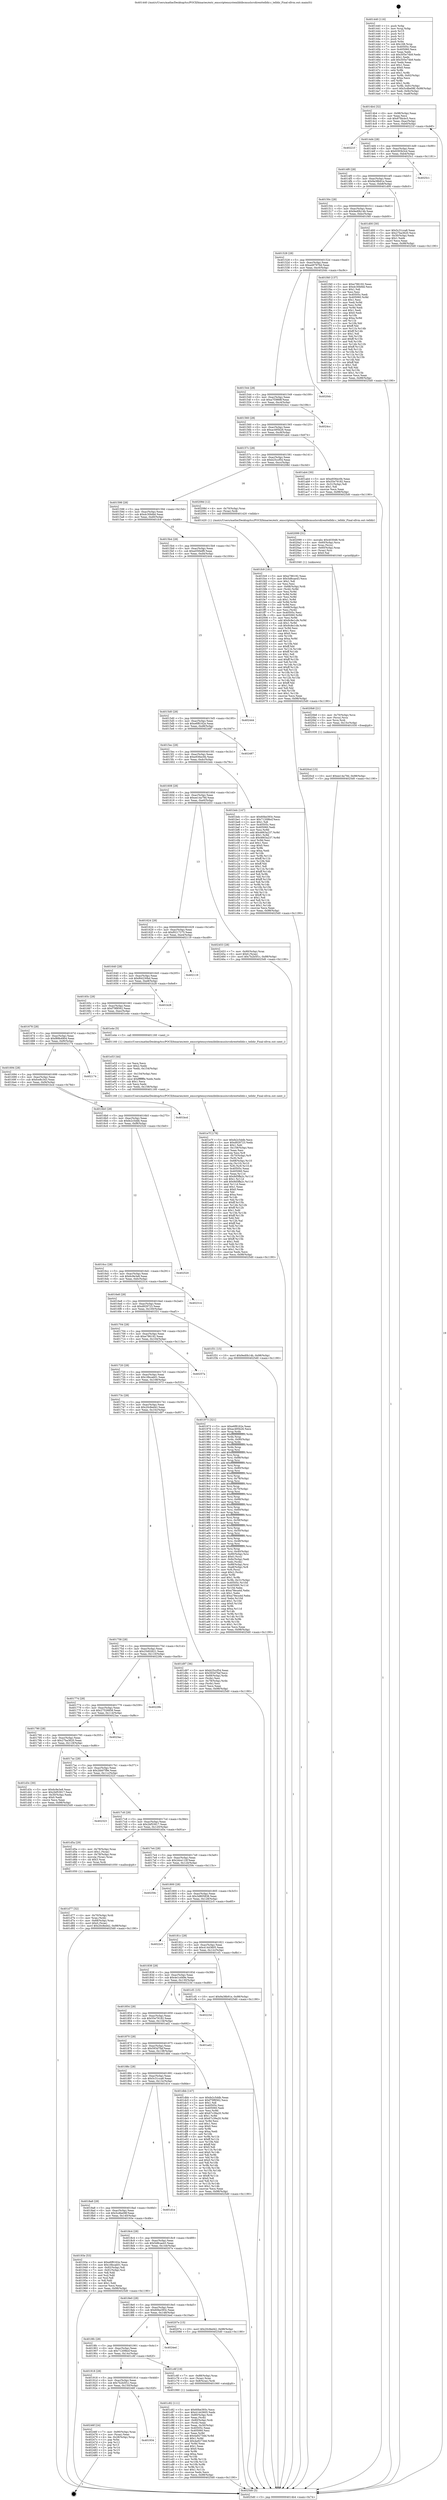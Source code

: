 digraph "0x401440" {
  label = "0x401440 (/mnt/c/Users/mathe/Desktop/tcc/POCII/binaries/extr_emscriptensystemliblibcmuslsrcdirenttelldir.c_telldir_Final-ollvm.out::main(0))"
  labelloc = "t"
  node[shape=record]

  Entry [label="",width=0.3,height=0.3,shape=circle,fillcolor=black,style=filled]
  "0x4014b4" [label="{
     0x4014b4 [32]\l
     | [instrs]\l
     &nbsp;&nbsp;0x4014b4 \<+6\>: mov -0x98(%rbp),%eax\l
     &nbsp;&nbsp;0x4014ba \<+2\>: mov %eax,%ecx\l
     &nbsp;&nbsp;0x4014bc \<+6\>: sub $0x87fdcbc5,%ecx\l
     &nbsp;&nbsp;0x4014c2 \<+6\>: mov %eax,-0xac(%rbp)\l
     &nbsp;&nbsp;0x4014c8 \<+6\>: mov %ecx,-0xb0(%rbp)\l
     &nbsp;&nbsp;0x4014ce \<+6\>: je 000000000040221f \<main+0xddf\>\l
  }"]
  "0x40221f" [label="{
     0x40221f\l
  }", style=dashed]
  "0x4014d4" [label="{
     0x4014d4 [28]\l
     | [instrs]\l
     &nbsp;&nbsp;0x4014d4 \<+5\>: jmp 00000000004014d9 \<main+0x99\>\l
     &nbsp;&nbsp;0x4014d9 \<+6\>: mov -0xac(%rbp),%eax\l
     &nbsp;&nbsp;0x4014df \<+5\>: sub $0x9393b3cd,%eax\l
     &nbsp;&nbsp;0x4014e4 \<+6\>: mov %eax,-0xb4(%rbp)\l
     &nbsp;&nbsp;0x4014ea \<+6\>: je 00000000004025c1 \<main+0x1181\>\l
  }"]
  Exit [label="",width=0.3,height=0.3,shape=circle,fillcolor=black,style=filled,peripheries=2]
  "0x4025c1" [label="{
     0x4025c1\l
  }", style=dashed]
  "0x4014f0" [label="{
     0x4014f0 [28]\l
     | [instrs]\l
     &nbsp;&nbsp;0x4014f0 \<+5\>: jmp 00000000004014f5 \<main+0xb5\>\l
     &nbsp;&nbsp;0x4014f5 \<+6\>: mov -0xac(%rbp),%eax\l
     &nbsp;&nbsp;0x4014fb \<+5\>: sub $0x9a38b91e,%eax\l
     &nbsp;&nbsp;0x401500 \<+6\>: mov %eax,-0xb8(%rbp)\l
     &nbsp;&nbsp;0x401506 \<+6\>: je 0000000000401d00 \<main+0x8c0\>\l
  }"]
  "0x401934" [label="{
     0x401934\l
  }", style=dashed]
  "0x401d00" [label="{
     0x401d00 [30]\l
     | [instrs]\l
     &nbsp;&nbsp;0x401d00 \<+5\>: mov $0x5c31cca8,%eax\l
     &nbsp;&nbsp;0x401d05 \<+5\>: mov $0x27ba3620,%ecx\l
     &nbsp;&nbsp;0x401d0a \<+3\>: mov -0x30(%rbp),%edx\l
     &nbsp;&nbsp;0x401d0d \<+3\>: cmp $0x1,%edx\l
     &nbsp;&nbsp;0x401d10 \<+3\>: cmovl %ecx,%eax\l
     &nbsp;&nbsp;0x401d13 \<+6\>: mov %eax,-0x98(%rbp)\l
     &nbsp;&nbsp;0x401d19 \<+5\>: jmp 00000000004025d0 \<main+0x1190\>\l
  }"]
  "0x40150c" [label="{
     0x40150c [28]\l
     | [instrs]\l
     &nbsp;&nbsp;0x40150c \<+5\>: jmp 0000000000401511 \<main+0xd1\>\l
     &nbsp;&nbsp;0x401511 \<+6\>: mov -0xac(%rbp),%eax\l
     &nbsp;&nbsp;0x401517 \<+5\>: sub $0x9ed0b14b,%eax\l
     &nbsp;&nbsp;0x40151c \<+6\>: mov %eax,-0xbc(%rbp)\l
     &nbsp;&nbsp;0x401522 \<+6\>: je 0000000000401f40 \<main+0xb00\>\l
  }"]
  "0x40246f" [label="{
     0x40246f [24]\l
     | [instrs]\l
     &nbsp;&nbsp;0x40246f \<+7\>: mov -0x90(%rbp),%rax\l
     &nbsp;&nbsp;0x402476 \<+2\>: mov (%rax),%eax\l
     &nbsp;&nbsp;0x402478 \<+4\>: lea -0x28(%rbp),%rsp\l
     &nbsp;&nbsp;0x40247c \<+1\>: pop %rbx\l
     &nbsp;&nbsp;0x40247d \<+2\>: pop %r12\l
     &nbsp;&nbsp;0x40247f \<+2\>: pop %r13\l
     &nbsp;&nbsp;0x402481 \<+2\>: pop %r14\l
     &nbsp;&nbsp;0x402483 \<+2\>: pop %r15\l
     &nbsp;&nbsp;0x402485 \<+1\>: pop %rbp\l
     &nbsp;&nbsp;0x402486 \<+1\>: ret\l
  }"]
  "0x401f40" [label="{
     0x401f40 [137]\l
     | [instrs]\l
     &nbsp;&nbsp;0x401f40 \<+5\>: mov $0xe786192,%eax\l
     &nbsp;&nbsp;0x401f45 \<+5\>: mov $0xdc30bfdd,%ecx\l
     &nbsp;&nbsp;0x401f4a \<+2\>: mov $0x1,%dl\l
     &nbsp;&nbsp;0x401f4c \<+2\>: xor %esi,%esi\l
     &nbsp;&nbsp;0x401f4e \<+7\>: mov 0x40505c,%edi\l
     &nbsp;&nbsp;0x401f55 \<+8\>: mov 0x405060,%r8d\l
     &nbsp;&nbsp;0x401f5d \<+3\>: sub $0x1,%esi\l
     &nbsp;&nbsp;0x401f60 \<+3\>: mov %edi,%r9d\l
     &nbsp;&nbsp;0x401f63 \<+3\>: add %esi,%r9d\l
     &nbsp;&nbsp;0x401f66 \<+4\>: imul %r9d,%edi\l
     &nbsp;&nbsp;0x401f6a \<+3\>: and $0x1,%edi\l
     &nbsp;&nbsp;0x401f6d \<+3\>: cmp $0x0,%edi\l
     &nbsp;&nbsp;0x401f70 \<+4\>: sete %r10b\l
     &nbsp;&nbsp;0x401f74 \<+4\>: cmp $0xa,%r8d\l
     &nbsp;&nbsp;0x401f78 \<+4\>: setl %r11b\l
     &nbsp;&nbsp;0x401f7c \<+3\>: mov %r10b,%bl\l
     &nbsp;&nbsp;0x401f7f \<+3\>: xor $0xff,%bl\l
     &nbsp;&nbsp;0x401f82 \<+3\>: mov %r11b,%r14b\l
     &nbsp;&nbsp;0x401f85 \<+4\>: xor $0xff,%r14b\l
     &nbsp;&nbsp;0x401f89 \<+3\>: xor $0x1,%dl\l
     &nbsp;&nbsp;0x401f8c \<+3\>: mov %bl,%r15b\l
     &nbsp;&nbsp;0x401f8f \<+4\>: and $0xff,%r15b\l
     &nbsp;&nbsp;0x401f93 \<+3\>: and %dl,%r10b\l
     &nbsp;&nbsp;0x401f96 \<+3\>: mov %r14b,%r12b\l
     &nbsp;&nbsp;0x401f99 \<+4\>: and $0xff,%r12b\l
     &nbsp;&nbsp;0x401f9d \<+3\>: and %dl,%r11b\l
     &nbsp;&nbsp;0x401fa0 \<+3\>: or %r10b,%r15b\l
     &nbsp;&nbsp;0x401fa3 \<+3\>: or %r11b,%r12b\l
     &nbsp;&nbsp;0x401fa6 \<+3\>: xor %r12b,%r15b\l
     &nbsp;&nbsp;0x401fa9 \<+3\>: or %r14b,%bl\l
     &nbsp;&nbsp;0x401fac \<+3\>: xor $0xff,%bl\l
     &nbsp;&nbsp;0x401faf \<+3\>: or $0x1,%dl\l
     &nbsp;&nbsp;0x401fb2 \<+2\>: and %dl,%bl\l
     &nbsp;&nbsp;0x401fb4 \<+3\>: or %bl,%r15b\l
     &nbsp;&nbsp;0x401fb7 \<+4\>: test $0x1,%r15b\l
     &nbsp;&nbsp;0x401fbb \<+3\>: cmovne %ecx,%eax\l
     &nbsp;&nbsp;0x401fbe \<+6\>: mov %eax,-0x98(%rbp)\l
     &nbsp;&nbsp;0x401fc4 \<+5\>: jmp 00000000004025d0 \<main+0x1190\>\l
  }"]
  "0x401528" [label="{
     0x401528 [28]\l
     | [instrs]\l
     &nbsp;&nbsp;0x401528 \<+5\>: jmp 000000000040152d \<main+0xed\>\l
     &nbsp;&nbsp;0x40152d \<+6\>: mov -0xac(%rbp),%eax\l
     &nbsp;&nbsp;0x401533 \<+5\>: sub $0xa497976d,%eax\l
     &nbsp;&nbsp;0x401538 \<+6\>: mov %eax,-0xc0(%rbp)\l
     &nbsp;&nbsp;0x40153e \<+6\>: je 00000000004020dc \<main+0xc9c\>\l
  }"]
  "0x4020cd" [label="{
     0x4020cd [15]\l
     | [instrs]\l
     &nbsp;&nbsp;0x4020cd \<+10\>: movl $0xee14a79d,-0x98(%rbp)\l
     &nbsp;&nbsp;0x4020d7 \<+5\>: jmp 00000000004025d0 \<main+0x1190\>\l
  }"]
  "0x4020dc" [label="{
     0x4020dc\l
  }", style=dashed]
  "0x401544" [label="{
     0x401544 [28]\l
     | [instrs]\l
     &nbsp;&nbsp;0x401544 \<+5\>: jmp 0000000000401549 \<main+0x109\>\l
     &nbsp;&nbsp;0x401549 \<+6\>: mov -0xac(%rbp),%eax\l
     &nbsp;&nbsp;0x40154f \<+5\>: sub $0xa7f3868f,%eax\l
     &nbsp;&nbsp;0x401554 \<+6\>: mov %eax,-0xc4(%rbp)\l
     &nbsp;&nbsp;0x40155a \<+6\>: je 00000000004024cc \<main+0x108c\>\l
  }"]
  "0x4020b8" [label="{
     0x4020b8 [21]\l
     | [instrs]\l
     &nbsp;&nbsp;0x4020b8 \<+4\>: mov -0x70(%rbp),%rcx\l
     &nbsp;&nbsp;0x4020bc \<+3\>: mov (%rcx),%rcx\l
     &nbsp;&nbsp;0x4020bf \<+3\>: mov %rcx,%rdi\l
     &nbsp;&nbsp;0x4020c2 \<+6\>: mov %eax,-0x15c(%rbp)\l
     &nbsp;&nbsp;0x4020c8 \<+5\>: call 0000000000401030 \<free@plt\>\l
     | [calls]\l
     &nbsp;&nbsp;0x401030 \{1\} (unknown)\l
  }"]
  "0x4024cc" [label="{
     0x4024cc\l
  }", style=dashed]
  "0x401560" [label="{
     0x401560 [28]\l
     | [instrs]\l
     &nbsp;&nbsp;0x401560 \<+5\>: jmp 0000000000401565 \<main+0x125\>\l
     &nbsp;&nbsp;0x401565 \<+6\>: mov -0xac(%rbp),%eax\l
     &nbsp;&nbsp;0x40156b \<+5\>: sub $0xac495b26,%eax\l
     &nbsp;&nbsp;0x401570 \<+6\>: mov %eax,-0xc8(%rbp)\l
     &nbsp;&nbsp;0x401576 \<+6\>: je 0000000000401ab4 \<main+0x674\>\l
  }"]
  "0x402099" [label="{
     0x402099 [31]\l
     | [instrs]\l
     &nbsp;&nbsp;0x402099 \<+10\>: movabs $0x4030d6,%rdi\l
     &nbsp;&nbsp;0x4020a3 \<+4\>: mov -0x60(%rbp),%rcx\l
     &nbsp;&nbsp;0x4020a7 \<+3\>: mov %rax,(%rcx)\l
     &nbsp;&nbsp;0x4020aa \<+4\>: mov -0x60(%rbp),%rax\l
     &nbsp;&nbsp;0x4020ae \<+3\>: mov (%rax),%rsi\l
     &nbsp;&nbsp;0x4020b1 \<+2\>: mov $0x0,%al\l
     &nbsp;&nbsp;0x4020b3 \<+5\>: call 0000000000401040 \<printf@plt\>\l
     | [calls]\l
     &nbsp;&nbsp;0x401040 \{1\} (unknown)\l
  }"]
  "0x401ab4" [label="{
     0x401ab4 [30]\l
     | [instrs]\l
     &nbsp;&nbsp;0x401ab4 \<+5\>: mov $0xe936ec0b,%eax\l
     &nbsp;&nbsp;0x401ab9 \<+5\>: mov $0x55e79182,%ecx\l
     &nbsp;&nbsp;0x401abe \<+3\>: mov -0x31(%rbp),%dl\l
     &nbsp;&nbsp;0x401ac1 \<+3\>: test $0x1,%dl\l
     &nbsp;&nbsp;0x401ac4 \<+3\>: cmovne %ecx,%eax\l
     &nbsp;&nbsp;0x401ac7 \<+6\>: mov %eax,-0x98(%rbp)\l
     &nbsp;&nbsp;0x401acd \<+5\>: jmp 00000000004025d0 \<main+0x1190\>\l
  }"]
  "0x40157c" [label="{
     0x40157c [28]\l
     | [instrs]\l
     &nbsp;&nbsp;0x40157c \<+5\>: jmp 0000000000401581 \<main+0x141\>\l
     &nbsp;&nbsp;0x401581 \<+6\>: mov -0xac(%rbp),%eax\l
     &nbsp;&nbsp;0x401587 \<+5\>: sub $0xb25ccf54,%eax\l
     &nbsp;&nbsp;0x40158c \<+6\>: mov %eax,-0xcc(%rbp)\l
     &nbsp;&nbsp;0x401592 \<+6\>: je 000000000040208d \<main+0xc4d\>\l
  }"]
  "0x401e7f" [label="{
     0x401e7f [178]\l
     | [instrs]\l
     &nbsp;&nbsp;0x401e7f \<+5\>: mov $0xfe2c5ddb,%ecx\l
     &nbsp;&nbsp;0x401e84 \<+5\>: mov $0xd929723,%edx\l
     &nbsp;&nbsp;0x401e89 \<+3\>: mov $0x1,%dil\l
     &nbsp;&nbsp;0x401e8c \<+6\>: mov -0x158(%rbp),%esi\l
     &nbsp;&nbsp;0x401e92 \<+3\>: imul %eax,%esi\l
     &nbsp;&nbsp;0x401e95 \<+3\>: movslq %esi,%r8\l
     &nbsp;&nbsp;0x401e98 \<+4\>: mov -0x70(%rbp),%r9\l
     &nbsp;&nbsp;0x401e9c \<+3\>: mov (%r9),%r9\l
     &nbsp;&nbsp;0x401e9f \<+4\>: mov -0x68(%rbp),%r10\l
     &nbsp;&nbsp;0x401ea3 \<+3\>: movslq (%r10),%r10\l
     &nbsp;&nbsp;0x401ea6 \<+4\>: mov %r8,(%r9,%r10,8)\l
     &nbsp;&nbsp;0x401eaa \<+7\>: mov 0x40505c,%eax\l
     &nbsp;&nbsp;0x401eb1 \<+7\>: mov 0x405060,%esi\l
     &nbsp;&nbsp;0x401eb8 \<+3\>: mov %eax,%r11d\l
     &nbsp;&nbsp;0x401ebb \<+7\>: sub $0x9d5ffa2c,%r11d\l
     &nbsp;&nbsp;0x401ec2 \<+4\>: sub $0x1,%r11d\l
     &nbsp;&nbsp;0x401ec6 \<+7\>: add $0x9d5ffa2c,%r11d\l
     &nbsp;&nbsp;0x401ecd \<+4\>: imul %r11d,%eax\l
     &nbsp;&nbsp;0x401ed1 \<+3\>: and $0x1,%eax\l
     &nbsp;&nbsp;0x401ed4 \<+3\>: cmp $0x0,%eax\l
     &nbsp;&nbsp;0x401ed7 \<+3\>: sete %bl\l
     &nbsp;&nbsp;0x401eda \<+3\>: cmp $0xa,%esi\l
     &nbsp;&nbsp;0x401edd \<+4\>: setl %r14b\l
     &nbsp;&nbsp;0x401ee1 \<+3\>: mov %bl,%r15b\l
     &nbsp;&nbsp;0x401ee4 \<+4\>: xor $0xff,%r15b\l
     &nbsp;&nbsp;0x401ee8 \<+3\>: mov %r14b,%r12b\l
     &nbsp;&nbsp;0x401eeb \<+4\>: xor $0xff,%r12b\l
     &nbsp;&nbsp;0x401eef \<+4\>: xor $0x1,%dil\l
     &nbsp;&nbsp;0x401ef3 \<+3\>: mov %r15b,%r13b\l
     &nbsp;&nbsp;0x401ef6 \<+4\>: and $0xff,%r13b\l
     &nbsp;&nbsp;0x401efa \<+3\>: and %dil,%bl\l
     &nbsp;&nbsp;0x401efd \<+3\>: mov %r12b,%al\l
     &nbsp;&nbsp;0x401f00 \<+2\>: and $0xff,%al\l
     &nbsp;&nbsp;0x401f02 \<+3\>: and %dil,%r14b\l
     &nbsp;&nbsp;0x401f05 \<+3\>: or %bl,%r13b\l
     &nbsp;&nbsp;0x401f08 \<+3\>: or %r14b,%al\l
     &nbsp;&nbsp;0x401f0b \<+3\>: xor %al,%r13b\l
     &nbsp;&nbsp;0x401f0e \<+3\>: or %r12b,%r15b\l
     &nbsp;&nbsp;0x401f11 \<+4\>: xor $0xff,%r15b\l
     &nbsp;&nbsp;0x401f15 \<+4\>: or $0x1,%dil\l
     &nbsp;&nbsp;0x401f19 \<+3\>: and %dil,%r15b\l
     &nbsp;&nbsp;0x401f1c \<+3\>: or %r15b,%r13b\l
     &nbsp;&nbsp;0x401f1f \<+4\>: test $0x1,%r13b\l
     &nbsp;&nbsp;0x401f23 \<+3\>: cmovne %edx,%ecx\l
     &nbsp;&nbsp;0x401f26 \<+6\>: mov %ecx,-0x98(%rbp)\l
     &nbsp;&nbsp;0x401f2c \<+5\>: jmp 00000000004025d0 \<main+0x1190\>\l
  }"]
  "0x40208d" [label="{
     0x40208d [12]\l
     | [instrs]\l
     &nbsp;&nbsp;0x40208d \<+4\>: mov -0x70(%rbp),%rax\l
     &nbsp;&nbsp;0x402091 \<+3\>: mov (%rax),%rdi\l
     &nbsp;&nbsp;0x402094 \<+5\>: call 0000000000401420 \<telldir\>\l
     | [calls]\l
     &nbsp;&nbsp;0x401420 \{1\} (/mnt/c/Users/mathe/Desktop/tcc/POCII/binaries/extr_emscriptensystemliblibcmuslsrcdirenttelldir.c_telldir_Final-ollvm.out::telldir)\l
  }"]
  "0x401598" [label="{
     0x401598 [28]\l
     | [instrs]\l
     &nbsp;&nbsp;0x401598 \<+5\>: jmp 000000000040159d \<main+0x15d\>\l
     &nbsp;&nbsp;0x40159d \<+6\>: mov -0xac(%rbp),%eax\l
     &nbsp;&nbsp;0x4015a3 \<+5\>: sub $0xdc30bfdd,%eax\l
     &nbsp;&nbsp;0x4015a8 \<+6\>: mov %eax,-0xd0(%rbp)\l
     &nbsp;&nbsp;0x4015ae \<+6\>: je 0000000000401fc9 \<main+0xb89\>\l
  }"]
  "0x401e53" [label="{
     0x401e53 [44]\l
     | [instrs]\l
     &nbsp;&nbsp;0x401e53 \<+2\>: xor %ecx,%ecx\l
     &nbsp;&nbsp;0x401e55 \<+5\>: mov $0x2,%edx\l
     &nbsp;&nbsp;0x401e5a \<+6\>: mov %edx,-0x154(%rbp)\l
     &nbsp;&nbsp;0x401e60 \<+1\>: cltd\l
     &nbsp;&nbsp;0x401e61 \<+6\>: mov -0x154(%rbp),%esi\l
     &nbsp;&nbsp;0x401e67 \<+2\>: idiv %esi\l
     &nbsp;&nbsp;0x401e69 \<+6\>: imul $0xfffffffe,%edx,%edx\l
     &nbsp;&nbsp;0x401e6f \<+3\>: sub $0x1,%ecx\l
     &nbsp;&nbsp;0x401e72 \<+2\>: sub %ecx,%edx\l
     &nbsp;&nbsp;0x401e74 \<+6\>: mov %edx,-0x158(%rbp)\l
     &nbsp;&nbsp;0x401e7a \<+5\>: call 0000000000401160 \<next_i\>\l
     | [calls]\l
     &nbsp;&nbsp;0x401160 \{1\} (/mnt/c/Users/mathe/Desktop/tcc/POCII/binaries/extr_emscriptensystemliblibcmuslsrcdirenttelldir.c_telldir_Final-ollvm.out::next_i)\l
  }"]
  "0x401fc9" [label="{
     0x401fc9 [181]\l
     | [instrs]\l
     &nbsp;&nbsp;0x401fc9 \<+5\>: mov $0xe786192,%eax\l
     &nbsp;&nbsp;0x401fce \<+5\>: mov $0x5d8cae43,%ecx\l
     &nbsp;&nbsp;0x401fd3 \<+2\>: mov $0x1,%dl\l
     &nbsp;&nbsp;0x401fd5 \<+2\>: xor %esi,%esi\l
     &nbsp;&nbsp;0x401fd7 \<+4\>: mov -0x68(%rbp),%rdi\l
     &nbsp;&nbsp;0x401fdb \<+3\>: mov (%rdi),%r8d\l
     &nbsp;&nbsp;0x401fde \<+3\>: mov %esi,%r9d\l
     &nbsp;&nbsp;0x401fe1 \<+3\>: sub %r8d,%r9d\l
     &nbsp;&nbsp;0x401fe4 \<+3\>: mov %esi,%r8d\l
     &nbsp;&nbsp;0x401fe7 \<+4\>: sub $0x1,%r8d\l
     &nbsp;&nbsp;0x401feb \<+3\>: add %r8d,%r9d\l
     &nbsp;&nbsp;0x401fee \<+3\>: sub %r9d,%esi\l
     &nbsp;&nbsp;0x401ff1 \<+4\>: mov -0x68(%rbp),%rdi\l
     &nbsp;&nbsp;0x401ff5 \<+2\>: mov %esi,(%rdi)\l
     &nbsp;&nbsp;0x401ff7 \<+7\>: mov 0x40505c,%esi\l
     &nbsp;&nbsp;0x401ffe \<+8\>: mov 0x405060,%r8d\l
     &nbsp;&nbsp;0x402006 \<+3\>: mov %esi,%r9d\l
     &nbsp;&nbsp;0x402009 \<+7\>: add $0x9c8e1cfe,%r9d\l
     &nbsp;&nbsp;0x402010 \<+4\>: sub $0x1,%r9d\l
     &nbsp;&nbsp;0x402014 \<+7\>: sub $0x9c8e1cfe,%r9d\l
     &nbsp;&nbsp;0x40201b \<+4\>: imul %r9d,%esi\l
     &nbsp;&nbsp;0x40201f \<+3\>: and $0x1,%esi\l
     &nbsp;&nbsp;0x402022 \<+3\>: cmp $0x0,%esi\l
     &nbsp;&nbsp;0x402025 \<+4\>: sete %r10b\l
     &nbsp;&nbsp;0x402029 \<+4\>: cmp $0xa,%r8d\l
     &nbsp;&nbsp;0x40202d \<+4\>: setl %r11b\l
     &nbsp;&nbsp;0x402031 \<+3\>: mov %r10b,%bl\l
     &nbsp;&nbsp;0x402034 \<+3\>: xor $0xff,%bl\l
     &nbsp;&nbsp;0x402037 \<+3\>: mov %r11b,%r14b\l
     &nbsp;&nbsp;0x40203a \<+4\>: xor $0xff,%r14b\l
     &nbsp;&nbsp;0x40203e \<+3\>: xor $0x1,%dl\l
     &nbsp;&nbsp;0x402041 \<+3\>: mov %bl,%r15b\l
     &nbsp;&nbsp;0x402044 \<+4\>: and $0xff,%r15b\l
     &nbsp;&nbsp;0x402048 \<+3\>: and %dl,%r10b\l
     &nbsp;&nbsp;0x40204b \<+3\>: mov %r14b,%r12b\l
     &nbsp;&nbsp;0x40204e \<+4\>: and $0xff,%r12b\l
     &nbsp;&nbsp;0x402052 \<+3\>: and %dl,%r11b\l
     &nbsp;&nbsp;0x402055 \<+3\>: or %r10b,%r15b\l
     &nbsp;&nbsp;0x402058 \<+3\>: or %r11b,%r12b\l
     &nbsp;&nbsp;0x40205b \<+3\>: xor %r12b,%r15b\l
     &nbsp;&nbsp;0x40205e \<+3\>: or %r14b,%bl\l
     &nbsp;&nbsp;0x402061 \<+3\>: xor $0xff,%bl\l
     &nbsp;&nbsp;0x402064 \<+3\>: or $0x1,%dl\l
     &nbsp;&nbsp;0x402067 \<+2\>: and %dl,%bl\l
     &nbsp;&nbsp;0x402069 \<+3\>: or %bl,%r15b\l
     &nbsp;&nbsp;0x40206c \<+4\>: test $0x1,%r15b\l
     &nbsp;&nbsp;0x402070 \<+3\>: cmovne %ecx,%eax\l
     &nbsp;&nbsp;0x402073 \<+6\>: mov %eax,-0x98(%rbp)\l
     &nbsp;&nbsp;0x402079 \<+5\>: jmp 00000000004025d0 \<main+0x1190\>\l
  }"]
  "0x4015b4" [label="{
     0x4015b4 [28]\l
     | [instrs]\l
     &nbsp;&nbsp;0x4015b4 \<+5\>: jmp 00000000004015b9 \<main+0x179\>\l
     &nbsp;&nbsp;0x4015b9 \<+6\>: mov -0xac(%rbp),%eax\l
     &nbsp;&nbsp;0x4015bf \<+5\>: sub $0xe05f4df9,%eax\l
     &nbsp;&nbsp;0x4015c4 \<+6\>: mov %eax,-0xd4(%rbp)\l
     &nbsp;&nbsp;0x4015ca \<+6\>: je 0000000000402444 \<main+0x1004\>\l
  }"]
  "0x401d77" [label="{
     0x401d77 [32]\l
     | [instrs]\l
     &nbsp;&nbsp;0x401d77 \<+4\>: mov -0x70(%rbp),%rdi\l
     &nbsp;&nbsp;0x401d7b \<+3\>: mov %rax,(%rdi)\l
     &nbsp;&nbsp;0x401d7e \<+4\>: mov -0x68(%rbp),%rax\l
     &nbsp;&nbsp;0x401d82 \<+6\>: movl $0x0,(%rax)\l
     &nbsp;&nbsp;0x401d88 \<+10\>: movl $0x20c8ed42,-0x98(%rbp)\l
     &nbsp;&nbsp;0x401d92 \<+5\>: jmp 00000000004025d0 \<main+0x1190\>\l
  }"]
  "0x402444" [label="{
     0x402444\l
  }", style=dashed]
  "0x4015d0" [label="{
     0x4015d0 [28]\l
     | [instrs]\l
     &nbsp;&nbsp;0x4015d0 \<+5\>: jmp 00000000004015d5 \<main+0x195\>\l
     &nbsp;&nbsp;0x4015d5 \<+6\>: mov -0xac(%rbp),%eax\l
     &nbsp;&nbsp;0x4015db \<+5\>: sub $0xe6f8162e,%eax\l
     &nbsp;&nbsp;0x4015e0 \<+6\>: mov %eax,-0xd8(%rbp)\l
     &nbsp;&nbsp;0x4015e6 \<+6\>: je 0000000000402487 \<main+0x1047\>\l
  }"]
  "0x401c82" [label="{
     0x401c82 [111]\l
     | [instrs]\l
     &nbsp;&nbsp;0x401c82 \<+5\>: mov $0x60be393c,%ecx\l
     &nbsp;&nbsp;0x401c87 \<+5\>: mov $0x41443605,%edx\l
     &nbsp;&nbsp;0x401c8c \<+4\>: mov -0x80(%rbp),%rdi\l
     &nbsp;&nbsp;0x401c90 \<+2\>: mov %eax,(%rdi)\l
     &nbsp;&nbsp;0x401c92 \<+4\>: mov -0x80(%rbp),%rdi\l
     &nbsp;&nbsp;0x401c96 \<+2\>: mov (%rdi),%eax\l
     &nbsp;&nbsp;0x401c98 \<+3\>: mov %eax,-0x30(%rbp)\l
     &nbsp;&nbsp;0x401c9b \<+7\>: mov 0x40505c,%eax\l
     &nbsp;&nbsp;0x401ca2 \<+7\>: mov 0x405060,%esi\l
     &nbsp;&nbsp;0x401ca9 \<+3\>: mov %eax,%r8d\l
     &nbsp;&nbsp;0x401cac \<+7\>: sub $0x4a9273dd,%r8d\l
     &nbsp;&nbsp;0x401cb3 \<+4\>: sub $0x1,%r8d\l
     &nbsp;&nbsp;0x401cb7 \<+7\>: add $0x4a9273dd,%r8d\l
     &nbsp;&nbsp;0x401cbe \<+4\>: imul %r8d,%eax\l
     &nbsp;&nbsp;0x401cc2 \<+3\>: and $0x1,%eax\l
     &nbsp;&nbsp;0x401cc5 \<+3\>: cmp $0x0,%eax\l
     &nbsp;&nbsp;0x401cc8 \<+4\>: sete %r9b\l
     &nbsp;&nbsp;0x401ccc \<+3\>: cmp $0xa,%esi\l
     &nbsp;&nbsp;0x401ccf \<+4\>: setl %r10b\l
     &nbsp;&nbsp;0x401cd3 \<+3\>: mov %r9b,%r11b\l
     &nbsp;&nbsp;0x401cd6 \<+3\>: and %r10b,%r11b\l
     &nbsp;&nbsp;0x401cd9 \<+3\>: xor %r10b,%r9b\l
     &nbsp;&nbsp;0x401cdc \<+3\>: or %r9b,%r11b\l
     &nbsp;&nbsp;0x401cdf \<+4\>: test $0x1,%r11b\l
     &nbsp;&nbsp;0x401ce3 \<+3\>: cmovne %edx,%ecx\l
     &nbsp;&nbsp;0x401ce6 \<+6\>: mov %ecx,-0x98(%rbp)\l
     &nbsp;&nbsp;0x401cec \<+5\>: jmp 00000000004025d0 \<main+0x1190\>\l
  }"]
  "0x402487" [label="{
     0x402487\l
  }", style=dashed]
  "0x4015ec" [label="{
     0x4015ec [28]\l
     | [instrs]\l
     &nbsp;&nbsp;0x4015ec \<+5\>: jmp 00000000004015f1 \<main+0x1b1\>\l
     &nbsp;&nbsp;0x4015f1 \<+6\>: mov -0xac(%rbp),%eax\l
     &nbsp;&nbsp;0x4015f7 \<+5\>: sub $0xe936ec0b,%eax\l
     &nbsp;&nbsp;0x4015fc \<+6\>: mov %eax,-0xdc(%rbp)\l
     &nbsp;&nbsp;0x401602 \<+6\>: je 0000000000401bdc \<main+0x79c\>\l
  }"]
  "0x401918" [label="{
     0x401918 [28]\l
     | [instrs]\l
     &nbsp;&nbsp;0x401918 \<+5\>: jmp 000000000040191d \<main+0x4dd\>\l
     &nbsp;&nbsp;0x40191d \<+6\>: mov -0xac(%rbp),%eax\l
     &nbsp;&nbsp;0x401923 \<+5\>: sub $0x7b2b5f1c,%eax\l
     &nbsp;&nbsp;0x401928 \<+6\>: mov %eax,-0x150(%rbp)\l
     &nbsp;&nbsp;0x40192e \<+6\>: je 000000000040246f \<main+0x102f\>\l
  }"]
  "0x401bdc" [label="{
     0x401bdc [147]\l
     | [instrs]\l
     &nbsp;&nbsp;0x401bdc \<+5\>: mov $0x60be393c,%eax\l
     &nbsp;&nbsp;0x401be1 \<+5\>: mov $0x71209bcf,%ecx\l
     &nbsp;&nbsp;0x401be6 \<+2\>: mov $0x1,%dl\l
     &nbsp;&nbsp;0x401be8 \<+7\>: mov 0x40505c,%esi\l
     &nbsp;&nbsp;0x401bef \<+7\>: mov 0x405060,%edi\l
     &nbsp;&nbsp;0x401bf6 \<+3\>: mov %esi,%r8d\l
     &nbsp;&nbsp;0x401bf9 \<+7\>: add $0x4663a237,%r8d\l
     &nbsp;&nbsp;0x401c00 \<+4\>: sub $0x1,%r8d\l
     &nbsp;&nbsp;0x401c04 \<+7\>: sub $0x4663a237,%r8d\l
     &nbsp;&nbsp;0x401c0b \<+4\>: imul %r8d,%esi\l
     &nbsp;&nbsp;0x401c0f \<+3\>: and $0x1,%esi\l
     &nbsp;&nbsp;0x401c12 \<+3\>: cmp $0x0,%esi\l
     &nbsp;&nbsp;0x401c15 \<+4\>: sete %r9b\l
     &nbsp;&nbsp;0x401c19 \<+3\>: cmp $0xa,%edi\l
     &nbsp;&nbsp;0x401c1c \<+4\>: setl %r10b\l
     &nbsp;&nbsp;0x401c20 \<+3\>: mov %r9b,%r11b\l
     &nbsp;&nbsp;0x401c23 \<+4\>: xor $0xff,%r11b\l
     &nbsp;&nbsp;0x401c27 \<+3\>: mov %r10b,%bl\l
     &nbsp;&nbsp;0x401c2a \<+3\>: xor $0xff,%bl\l
     &nbsp;&nbsp;0x401c2d \<+3\>: xor $0x1,%dl\l
     &nbsp;&nbsp;0x401c30 \<+3\>: mov %r11b,%r14b\l
     &nbsp;&nbsp;0x401c33 \<+4\>: and $0xff,%r14b\l
     &nbsp;&nbsp;0x401c37 \<+3\>: and %dl,%r9b\l
     &nbsp;&nbsp;0x401c3a \<+3\>: mov %bl,%r15b\l
     &nbsp;&nbsp;0x401c3d \<+4\>: and $0xff,%r15b\l
     &nbsp;&nbsp;0x401c41 \<+3\>: and %dl,%r10b\l
     &nbsp;&nbsp;0x401c44 \<+3\>: or %r9b,%r14b\l
     &nbsp;&nbsp;0x401c47 \<+3\>: or %r10b,%r15b\l
     &nbsp;&nbsp;0x401c4a \<+3\>: xor %r15b,%r14b\l
     &nbsp;&nbsp;0x401c4d \<+3\>: or %bl,%r11b\l
     &nbsp;&nbsp;0x401c50 \<+4\>: xor $0xff,%r11b\l
     &nbsp;&nbsp;0x401c54 \<+3\>: or $0x1,%dl\l
     &nbsp;&nbsp;0x401c57 \<+3\>: and %dl,%r11b\l
     &nbsp;&nbsp;0x401c5a \<+3\>: or %r11b,%r14b\l
     &nbsp;&nbsp;0x401c5d \<+4\>: test $0x1,%r14b\l
     &nbsp;&nbsp;0x401c61 \<+3\>: cmovne %ecx,%eax\l
     &nbsp;&nbsp;0x401c64 \<+6\>: mov %eax,-0x98(%rbp)\l
     &nbsp;&nbsp;0x401c6a \<+5\>: jmp 00000000004025d0 \<main+0x1190\>\l
  }"]
  "0x401608" [label="{
     0x401608 [28]\l
     | [instrs]\l
     &nbsp;&nbsp;0x401608 \<+5\>: jmp 000000000040160d \<main+0x1cd\>\l
     &nbsp;&nbsp;0x40160d \<+6\>: mov -0xac(%rbp),%eax\l
     &nbsp;&nbsp;0x401613 \<+5\>: sub $0xee14a79d,%eax\l
     &nbsp;&nbsp;0x401618 \<+6\>: mov %eax,-0xe0(%rbp)\l
     &nbsp;&nbsp;0x40161e \<+6\>: je 0000000000402453 \<main+0x1013\>\l
  }"]
  "0x401c6f" [label="{
     0x401c6f [19]\l
     | [instrs]\l
     &nbsp;&nbsp;0x401c6f \<+7\>: mov -0x88(%rbp),%rax\l
     &nbsp;&nbsp;0x401c76 \<+3\>: mov (%rax),%rax\l
     &nbsp;&nbsp;0x401c79 \<+4\>: mov 0x8(%rax),%rdi\l
     &nbsp;&nbsp;0x401c7d \<+5\>: call 0000000000401060 \<atoi@plt\>\l
     | [calls]\l
     &nbsp;&nbsp;0x401060 \{1\} (unknown)\l
  }"]
  "0x402453" [label="{
     0x402453 [28]\l
     | [instrs]\l
     &nbsp;&nbsp;0x402453 \<+7\>: mov -0x90(%rbp),%rax\l
     &nbsp;&nbsp;0x40245a \<+6\>: movl $0x0,(%rax)\l
     &nbsp;&nbsp;0x402460 \<+10\>: movl $0x7b2b5f1c,-0x98(%rbp)\l
     &nbsp;&nbsp;0x40246a \<+5\>: jmp 00000000004025d0 \<main+0x1190\>\l
  }"]
  "0x401624" [label="{
     0x401624 [28]\l
     | [instrs]\l
     &nbsp;&nbsp;0x401624 \<+5\>: jmp 0000000000401629 \<main+0x1e9\>\l
     &nbsp;&nbsp;0x401629 \<+6\>: mov -0xac(%rbp),%eax\l
     &nbsp;&nbsp;0x40162f \<+5\>: sub $0xf0217275,%eax\l
     &nbsp;&nbsp;0x401634 \<+6\>: mov %eax,-0xe4(%rbp)\l
     &nbsp;&nbsp;0x40163a \<+6\>: je 0000000000402119 \<main+0xcd9\>\l
  }"]
  "0x4018fc" [label="{
     0x4018fc [28]\l
     | [instrs]\l
     &nbsp;&nbsp;0x4018fc \<+5\>: jmp 0000000000401901 \<main+0x4c1\>\l
     &nbsp;&nbsp;0x401901 \<+6\>: mov -0xac(%rbp),%eax\l
     &nbsp;&nbsp;0x401907 \<+5\>: sub $0x71209bcf,%eax\l
     &nbsp;&nbsp;0x40190c \<+6\>: mov %eax,-0x14c(%rbp)\l
     &nbsp;&nbsp;0x401912 \<+6\>: je 0000000000401c6f \<main+0x82f\>\l
  }"]
  "0x402119" [label="{
     0x402119\l
  }", style=dashed]
  "0x401640" [label="{
     0x401640 [28]\l
     | [instrs]\l
     &nbsp;&nbsp;0x401640 \<+5\>: jmp 0000000000401645 \<main+0x205\>\l
     &nbsp;&nbsp;0x401645 \<+6\>: mov -0xac(%rbp),%eax\l
     &nbsp;&nbsp;0x40164b \<+5\>: sub $0xf64230bd,%eax\l
     &nbsp;&nbsp;0x401650 \<+6\>: mov %eax,-0xe8(%rbp)\l
     &nbsp;&nbsp;0x401656 \<+6\>: je 0000000000401b28 \<main+0x6e8\>\l
  }"]
  "0x4024ed" [label="{
     0x4024ed\l
  }", style=dashed]
  "0x401b28" [label="{
     0x401b28\l
  }", style=dashed]
  "0x40165c" [label="{
     0x40165c [28]\l
     | [instrs]\l
     &nbsp;&nbsp;0x40165c \<+5\>: jmp 0000000000401661 \<main+0x221\>\l
     &nbsp;&nbsp;0x401661 \<+6\>: mov -0xac(%rbp),%eax\l
     &nbsp;&nbsp;0x401667 \<+5\>: sub $0xf79f8562,%eax\l
     &nbsp;&nbsp;0x40166c \<+6\>: mov %eax,-0xec(%rbp)\l
     &nbsp;&nbsp;0x401672 \<+6\>: je 0000000000401e4e \<main+0xa0e\>\l
  }"]
  "0x4018e0" [label="{
     0x4018e0 [28]\l
     | [instrs]\l
     &nbsp;&nbsp;0x4018e0 \<+5\>: jmp 00000000004018e5 \<main+0x4a5\>\l
     &nbsp;&nbsp;0x4018e5 \<+6\>: mov -0xac(%rbp),%eax\l
     &nbsp;&nbsp;0x4018eb \<+5\>: sub $0x60be393c,%eax\l
     &nbsp;&nbsp;0x4018f0 \<+6\>: mov %eax,-0x148(%rbp)\l
     &nbsp;&nbsp;0x4018f6 \<+6\>: je 00000000004024ed \<main+0x10ad\>\l
  }"]
  "0x401e4e" [label="{
     0x401e4e [5]\l
     | [instrs]\l
     &nbsp;&nbsp;0x401e4e \<+5\>: call 0000000000401160 \<next_i\>\l
     | [calls]\l
     &nbsp;&nbsp;0x401160 \{1\} (/mnt/c/Users/mathe/Desktop/tcc/POCII/binaries/extr_emscriptensystemliblibcmuslsrcdirenttelldir.c_telldir_Final-ollvm.out::next_i)\l
  }"]
  "0x401678" [label="{
     0x401678 [28]\l
     | [instrs]\l
     &nbsp;&nbsp;0x401678 \<+5\>: jmp 000000000040167d \<main+0x23d\>\l
     &nbsp;&nbsp;0x40167d \<+6\>: mov -0xac(%rbp),%eax\l
     &nbsp;&nbsp;0x401683 \<+5\>: sub $0xf89b4904,%eax\l
     &nbsp;&nbsp;0x401688 \<+6\>: mov %eax,-0xf0(%rbp)\l
     &nbsp;&nbsp;0x40168e \<+6\>: je 0000000000402174 \<main+0xd34\>\l
  }"]
  "0x40207e" [label="{
     0x40207e [15]\l
     | [instrs]\l
     &nbsp;&nbsp;0x40207e \<+10\>: movl $0x20c8ed42,-0x98(%rbp)\l
     &nbsp;&nbsp;0x402088 \<+5\>: jmp 00000000004025d0 \<main+0x1190\>\l
  }"]
  "0x402174" [label="{
     0x402174\l
  }", style=dashed]
  "0x401694" [label="{
     0x401694 [28]\l
     | [instrs]\l
     &nbsp;&nbsp;0x401694 \<+5\>: jmp 0000000000401699 \<main+0x259\>\l
     &nbsp;&nbsp;0x401699 \<+6\>: mov -0xac(%rbp),%eax\l
     &nbsp;&nbsp;0x40169f \<+5\>: sub $0xfce8c343,%eax\l
     &nbsp;&nbsp;0x4016a4 \<+6\>: mov %eax,-0xf4(%rbp)\l
     &nbsp;&nbsp;0x4016aa \<+6\>: je 0000000000401bcd \<main+0x78d\>\l
  }"]
  "0x401440" [label="{
     0x401440 [116]\l
     | [instrs]\l
     &nbsp;&nbsp;0x401440 \<+1\>: push %rbp\l
     &nbsp;&nbsp;0x401441 \<+3\>: mov %rsp,%rbp\l
     &nbsp;&nbsp;0x401444 \<+2\>: push %r15\l
     &nbsp;&nbsp;0x401446 \<+2\>: push %r14\l
     &nbsp;&nbsp;0x401448 \<+2\>: push %r13\l
     &nbsp;&nbsp;0x40144a \<+2\>: push %r12\l
     &nbsp;&nbsp;0x40144c \<+1\>: push %rbx\l
     &nbsp;&nbsp;0x40144d \<+7\>: sub $0x168,%rsp\l
     &nbsp;&nbsp;0x401454 \<+7\>: mov 0x40505c,%eax\l
     &nbsp;&nbsp;0x40145b \<+7\>: mov 0x405060,%ecx\l
     &nbsp;&nbsp;0x401462 \<+2\>: mov %eax,%edx\l
     &nbsp;&nbsp;0x401464 \<+6\>: sub $0x505e74b9,%edx\l
     &nbsp;&nbsp;0x40146a \<+3\>: sub $0x1,%edx\l
     &nbsp;&nbsp;0x40146d \<+6\>: add $0x505e74b9,%edx\l
     &nbsp;&nbsp;0x401473 \<+3\>: imul %edx,%eax\l
     &nbsp;&nbsp;0x401476 \<+3\>: and $0x1,%eax\l
     &nbsp;&nbsp;0x401479 \<+3\>: cmp $0x0,%eax\l
     &nbsp;&nbsp;0x40147c \<+4\>: sete %r8b\l
     &nbsp;&nbsp;0x401480 \<+4\>: and $0x1,%r8b\l
     &nbsp;&nbsp;0x401484 \<+7\>: mov %r8b,-0x92(%rbp)\l
     &nbsp;&nbsp;0x40148b \<+3\>: cmp $0xa,%ecx\l
     &nbsp;&nbsp;0x40148e \<+4\>: setl %r8b\l
     &nbsp;&nbsp;0x401492 \<+4\>: and $0x1,%r8b\l
     &nbsp;&nbsp;0x401496 \<+7\>: mov %r8b,-0x91(%rbp)\l
     &nbsp;&nbsp;0x40149d \<+10\>: movl $0x5cdbe08f,-0x98(%rbp)\l
     &nbsp;&nbsp;0x4014a7 \<+6\>: mov %edi,-0x9c(%rbp)\l
     &nbsp;&nbsp;0x4014ad \<+7\>: mov %rsi,-0xa8(%rbp)\l
  }"]
  "0x401bcd" [label="{
     0x401bcd\l
  }", style=dashed]
  "0x4016b0" [label="{
     0x4016b0 [28]\l
     | [instrs]\l
     &nbsp;&nbsp;0x4016b0 \<+5\>: jmp 00000000004016b5 \<main+0x275\>\l
     &nbsp;&nbsp;0x4016b5 \<+6\>: mov -0xac(%rbp),%eax\l
     &nbsp;&nbsp;0x4016bb \<+5\>: sub $0xfe2c5ddb,%eax\l
     &nbsp;&nbsp;0x4016c0 \<+6\>: mov %eax,-0xf8(%rbp)\l
     &nbsp;&nbsp;0x4016c6 \<+6\>: je 0000000000402520 \<main+0x10e0\>\l
  }"]
  "0x4025d0" [label="{
     0x4025d0 [5]\l
     | [instrs]\l
     &nbsp;&nbsp;0x4025d0 \<+5\>: jmp 00000000004014b4 \<main+0x74\>\l
  }"]
  "0x402520" [label="{
     0x402520\l
  }", style=dashed]
  "0x4016cc" [label="{
     0x4016cc [28]\l
     | [instrs]\l
     &nbsp;&nbsp;0x4016cc \<+5\>: jmp 00000000004016d1 \<main+0x291\>\l
     &nbsp;&nbsp;0x4016d1 \<+6\>: mov -0xac(%rbp),%eax\l
     &nbsp;&nbsp;0x4016d7 \<+5\>: sub $0x6c9e3e8,%eax\l
     &nbsp;&nbsp;0x4016dc \<+6\>: mov %eax,-0xfc(%rbp)\l
     &nbsp;&nbsp;0x4016e2 \<+6\>: je 0000000000402314 \<main+0xed4\>\l
  }"]
  "0x4018c4" [label="{
     0x4018c4 [28]\l
     | [instrs]\l
     &nbsp;&nbsp;0x4018c4 \<+5\>: jmp 00000000004018c9 \<main+0x489\>\l
     &nbsp;&nbsp;0x4018c9 \<+6\>: mov -0xac(%rbp),%eax\l
     &nbsp;&nbsp;0x4018cf \<+5\>: sub $0x5d8cae43,%eax\l
     &nbsp;&nbsp;0x4018d4 \<+6\>: mov %eax,-0x144(%rbp)\l
     &nbsp;&nbsp;0x4018da \<+6\>: je 000000000040207e \<main+0xc3e\>\l
  }"]
  "0x402314" [label="{
     0x402314\l
  }", style=dashed]
  "0x4016e8" [label="{
     0x4016e8 [28]\l
     | [instrs]\l
     &nbsp;&nbsp;0x4016e8 \<+5\>: jmp 00000000004016ed \<main+0x2ad\>\l
     &nbsp;&nbsp;0x4016ed \<+6\>: mov -0xac(%rbp),%eax\l
     &nbsp;&nbsp;0x4016f3 \<+5\>: sub $0xd929723,%eax\l
     &nbsp;&nbsp;0x4016f8 \<+6\>: mov %eax,-0x100(%rbp)\l
     &nbsp;&nbsp;0x4016fe \<+6\>: je 0000000000401f31 \<main+0xaf1\>\l
  }"]
  "0x40193e" [label="{
     0x40193e [53]\l
     | [instrs]\l
     &nbsp;&nbsp;0x40193e \<+5\>: mov $0xe6f8162e,%eax\l
     &nbsp;&nbsp;0x401943 \<+5\>: mov $0x18bcab01,%ecx\l
     &nbsp;&nbsp;0x401948 \<+6\>: mov -0x92(%rbp),%dl\l
     &nbsp;&nbsp;0x40194e \<+7\>: mov -0x91(%rbp),%sil\l
     &nbsp;&nbsp;0x401955 \<+3\>: mov %dl,%dil\l
     &nbsp;&nbsp;0x401958 \<+3\>: and %sil,%dil\l
     &nbsp;&nbsp;0x40195b \<+3\>: xor %sil,%dl\l
     &nbsp;&nbsp;0x40195e \<+3\>: or %dl,%dil\l
     &nbsp;&nbsp;0x401961 \<+4\>: test $0x1,%dil\l
     &nbsp;&nbsp;0x401965 \<+3\>: cmovne %ecx,%eax\l
     &nbsp;&nbsp;0x401968 \<+6\>: mov %eax,-0x98(%rbp)\l
     &nbsp;&nbsp;0x40196e \<+5\>: jmp 00000000004025d0 \<main+0x1190\>\l
  }"]
  "0x401f31" [label="{
     0x401f31 [15]\l
     | [instrs]\l
     &nbsp;&nbsp;0x401f31 \<+10\>: movl $0x9ed0b14b,-0x98(%rbp)\l
     &nbsp;&nbsp;0x401f3b \<+5\>: jmp 00000000004025d0 \<main+0x1190\>\l
  }"]
  "0x401704" [label="{
     0x401704 [28]\l
     | [instrs]\l
     &nbsp;&nbsp;0x401704 \<+5\>: jmp 0000000000401709 \<main+0x2c9\>\l
     &nbsp;&nbsp;0x401709 \<+6\>: mov -0xac(%rbp),%eax\l
     &nbsp;&nbsp;0x40170f \<+5\>: sub $0xe786192,%eax\l
     &nbsp;&nbsp;0x401714 \<+6\>: mov %eax,-0x104(%rbp)\l
     &nbsp;&nbsp;0x40171a \<+6\>: je 000000000040257a \<main+0x113a\>\l
  }"]
  "0x4018a8" [label="{
     0x4018a8 [28]\l
     | [instrs]\l
     &nbsp;&nbsp;0x4018a8 \<+5\>: jmp 00000000004018ad \<main+0x46d\>\l
     &nbsp;&nbsp;0x4018ad \<+6\>: mov -0xac(%rbp),%eax\l
     &nbsp;&nbsp;0x4018b3 \<+5\>: sub $0x5cdbe08f,%eax\l
     &nbsp;&nbsp;0x4018b8 \<+6\>: mov %eax,-0x140(%rbp)\l
     &nbsp;&nbsp;0x4018be \<+6\>: je 000000000040193e \<main+0x4fe\>\l
  }"]
  "0x40257a" [label="{
     0x40257a\l
  }", style=dashed]
  "0x401720" [label="{
     0x401720 [28]\l
     | [instrs]\l
     &nbsp;&nbsp;0x401720 \<+5\>: jmp 0000000000401725 \<main+0x2e5\>\l
     &nbsp;&nbsp;0x401725 \<+6\>: mov -0xac(%rbp),%eax\l
     &nbsp;&nbsp;0x40172b \<+5\>: sub $0x18bcab01,%eax\l
     &nbsp;&nbsp;0x401730 \<+6\>: mov %eax,-0x108(%rbp)\l
     &nbsp;&nbsp;0x401736 \<+6\>: je 0000000000401973 \<main+0x533\>\l
  }"]
  "0x401d1e" [label="{
     0x401d1e\l
  }", style=dashed]
  "0x401973" [label="{
     0x401973 [321]\l
     | [instrs]\l
     &nbsp;&nbsp;0x401973 \<+5\>: mov $0xe6f8162e,%eax\l
     &nbsp;&nbsp;0x401978 \<+5\>: mov $0xac495b26,%ecx\l
     &nbsp;&nbsp;0x40197d \<+3\>: mov %rsp,%rdx\l
     &nbsp;&nbsp;0x401980 \<+4\>: add $0xfffffffffffffff0,%rdx\l
     &nbsp;&nbsp;0x401984 \<+3\>: mov %rdx,%rsp\l
     &nbsp;&nbsp;0x401987 \<+7\>: mov %rdx,-0x90(%rbp)\l
     &nbsp;&nbsp;0x40198e \<+3\>: mov %rsp,%rdx\l
     &nbsp;&nbsp;0x401991 \<+4\>: add $0xfffffffffffffff0,%rdx\l
     &nbsp;&nbsp;0x401995 \<+3\>: mov %rdx,%rsp\l
     &nbsp;&nbsp;0x401998 \<+3\>: mov %rsp,%rsi\l
     &nbsp;&nbsp;0x40199b \<+4\>: add $0xfffffffffffffff0,%rsi\l
     &nbsp;&nbsp;0x40199f \<+3\>: mov %rsi,%rsp\l
     &nbsp;&nbsp;0x4019a2 \<+7\>: mov %rsi,-0x88(%rbp)\l
     &nbsp;&nbsp;0x4019a9 \<+3\>: mov %rsp,%rsi\l
     &nbsp;&nbsp;0x4019ac \<+4\>: add $0xfffffffffffffff0,%rsi\l
     &nbsp;&nbsp;0x4019b0 \<+3\>: mov %rsi,%rsp\l
     &nbsp;&nbsp;0x4019b3 \<+4\>: mov %rsi,-0x80(%rbp)\l
     &nbsp;&nbsp;0x4019b7 \<+3\>: mov %rsp,%rsi\l
     &nbsp;&nbsp;0x4019ba \<+4\>: add $0xfffffffffffffff0,%rsi\l
     &nbsp;&nbsp;0x4019be \<+3\>: mov %rsi,%rsp\l
     &nbsp;&nbsp;0x4019c1 \<+4\>: mov %rsi,-0x78(%rbp)\l
     &nbsp;&nbsp;0x4019c5 \<+3\>: mov %rsp,%rsi\l
     &nbsp;&nbsp;0x4019c8 \<+4\>: add $0xfffffffffffffff0,%rsi\l
     &nbsp;&nbsp;0x4019cc \<+3\>: mov %rsi,%rsp\l
     &nbsp;&nbsp;0x4019cf \<+4\>: mov %rsi,-0x70(%rbp)\l
     &nbsp;&nbsp;0x4019d3 \<+3\>: mov %rsp,%rsi\l
     &nbsp;&nbsp;0x4019d6 \<+4\>: add $0xfffffffffffffff0,%rsi\l
     &nbsp;&nbsp;0x4019da \<+3\>: mov %rsi,%rsp\l
     &nbsp;&nbsp;0x4019dd \<+4\>: mov %rsi,-0x68(%rbp)\l
     &nbsp;&nbsp;0x4019e1 \<+3\>: mov %rsp,%rsi\l
     &nbsp;&nbsp;0x4019e4 \<+4\>: add $0xfffffffffffffff0,%rsi\l
     &nbsp;&nbsp;0x4019e8 \<+3\>: mov %rsi,%rsp\l
     &nbsp;&nbsp;0x4019eb \<+4\>: mov %rsi,-0x60(%rbp)\l
     &nbsp;&nbsp;0x4019ef \<+3\>: mov %rsp,%rsi\l
     &nbsp;&nbsp;0x4019f2 \<+4\>: add $0xfffffffffffffff0,%rsi\l
     &nbsp;&nbsp;0x4019f6 \<+3\>: mov %rsi,%rsp\l
     &nbsp;&nbsp;0x4019f9 \<+4\>: mov %rsi,-0x58(%rbp)\l
     &nbsp;&nbsp;0x4019fd \<+3\>: mov %rsp,%rsi\l
     &nbsp;&nbsp;0x401a00 \<+4\>: add $0xfffffffffffffff0,%rsi\l
     &nbsp;&nbsp;0x401a04 \<+3\>: mov %rsi,%rsp\l
     &nbsp;&nbsp;0x401a07 \<+4\>: mov %rsi,-0x50(%rbp)\l
     &nbsp;&nbsp;0x401a0b \<+3\>: mov %rsp,%rsi\l
     &nbsp;&nbsp;0x401a0e \<+4\>: add $0xfffffffffffffff0,%rsi\l
     &nbsp;&nbsp;0x401a12 \<+3\>: mov %rsi,%rsp\l
     &nbsp;&nbsp;0x401a15 \<+4\>: mov %rsi,-0x48(%rbp)\l
     &nbsp;&nbsp;0x401a19 \<+3\>: mov %rsp,%rsi\l
     &nbsp;&nbsp;0x401a1c \<+4\>: add $0xfffffffffffffff0,%rsi\l
     &nbsp;&nbsp;0x401a20 \<+3\>: mov %rsi,%rsp\l
     &nbsp;&nbsp;0x401a23 \<+4\>: mov %rsi,-0x40(%rbp)\l
     &nbsp;&nbsp;0x401a27 \<+7\>: mov -0x90(%rbp),%rsi\l
     &nbsp;&nbsp;0x401a2e \<+6\>: movl $0x0,(%rsi)\l
     &nbsp;&nbsp;0x401a34 \<+6\>: mov -0x9c(%rbp),%edi\l
     &nbsp;&nbsp;0x401a3a \<+2\>: mov %edi,(%rdx)\l
     &nbsp;&nbsp;0x401a3c \<+7\>: mov -0x88(%rbp),%rsi\l
     &nbsp;&nbsp;0x401a43 \<+7\>: mov -0xa8(%rbp),%r8\l
     &nbsp;&nbsp;0x401a4a \<+3\>: mov %r8,(%rsi)\l
     &nbsp;&nbsp;0x401a4d \<+3\>: cmpl $0x2,(%rdx)\l
     &nbsp;&nbsp;0x401a50 \<+4\>: setne %r9b\l
     &nbsp;&nbsp;0x401a54 \<+4\>: and $0x1,%r9b\l
     &nbsp;&nbsp;0x401a58 \<+4\>: mov %r9b,-0x31(%rbp)\l
     &nbsp;&nbsp;0x401a5c \<+8\>: mov 0x40505c,%r10d\l
     &nbsp;&nbsp;0x401a64 \<+8\>: mov 0x405060,%r11d\l
     &nbsp;&nbsp;0x401a6c \<+3\>: mov %r10d,%ebx\l
     &nbsp;&nbsp;0x401a6f \<+6\>: sub $0xa78eca4d,%ebx\l
     &nbsp;&nbsp;0x401a75 \<+3\>: sub $0x1,%ebx\l
     &nbsp;&nbsp;0x401a78 \<+6\>: add $0xa78eca4d,%ebx\l
     &nbsp;&nbsp;0x401a7e \<+4\>: imul %ebx,%r10d\l
     &nbsp;&nbsp;0x401a82 \<+4\>: and $0x1,%r10d\l
     &nbsp;&nbsp;0x401a86 \<+4\>: cmp $0x0,%r10d\l
     &nbsp;&nbsp;0x401a8a \<+4\>: sete %r9b\l
     &nbsp;&nbsp;0x401a8e \<+4\>: cmp $0xa,%r11d\l
     &nbsp;&nbsp;0x401a92 \<+4\>: setl %r14b\l
     &nbsp;&nbsp;0x401a96 \<+3\>: mov %r9b,%r15b\l
     &nbsp;&nbsp;0x401a99 \<+3\>: and %r14b,%r15b\l
     &nbsp;&nbsp;0x401a9c \<+3\>: xor %r14b,%r9b\l
     &nbsp;&nbsp;0x401a9f \<+3\>: or %r9b,%r15b\l
     &nbsp;&nbsp;0x401aa2 \<+4\>: test $0x1,%r15b\l
     &nbsp;&nbsp;0x401aa6 \<+3\>: cmovne %ecx,%eax\l
     &nbsp;&nbsp;0x401aa9 \<+6\>: mov %eax,-0x98(%rbp)\l
     &nbsp;&nbsp;0x401aaf \<+5\>: jmp 00000000004025d0 \<main+0x1190\>\l
  }"]
  "0x40173c" [label="{
     0x40173c [28]\l
     | [instrs]\l
     &nbsp;&nbsp;0x40173c \<+5\>: jmp 0000000000401741 \<main+0x301\>\l
     &nbsp;&nbsp;0x401741 \<+6\>: mov -0xac(%rbp),%eax\l
     &nbsp;&nbsp;0x401747 \<+5\>: sub $0x20c8ed42,%eax\l
     &nbsp;&nbsp;0x40174c \<+6\>: mov %eax,-0x10c(%rbp)\l
     &nbsp;&nbsp;0x401752 \<+6\>: je 0000000000401d97 \<main+0x957\>\l
  }"]
  "0x40188c" [label="{
     0x40188c [28]\l
     | [instrs]\l
     &nbsp;&nbsp;0x40188c \<+5\>: jmp 0000000000401891 \<main+0x451\>\l
     &nbsp;&nbsp;0x401891 \<+6\>: mov -0xac(%rbp),%eax\l
     &nbsp;&nbsp;0x401897 \<+5\>: sub $0x5c31cca8,%eax\l
     &nbsp;&nbsp;0x40189c \<+6\>: mov %eax,-0x13c(%rbp)\l
     &nbsp;&nbsp;0x4018a2 \<+6\>: je 0000000000401d1e \<main+0x8de\>\l
  }"]
  "0x401d97" [label="{
     0x401d97 [36]\l
     | [instrs]\l
     &nbsp;&nbsp;0x401d97 \<+5\>: mov $0xb25ccf54,%eax\l
     &nbsp;&nbsp;0x401d9c \<+5\>: mov $0x593d7faf,%ecx\l
     &nbsp;&nbsp;0x401da1 \<+4\>: mov -0x68(%rbp),%rdx\l
     &nbsp;&nbsp;0x401da5 \<+2\>: mov (%rdx),%esi\l
     &nbsp;&nbsp;0x401da7 \<+4\>: mov -0x78(%rbp),%rdx\l
     &nbsp;&nbsp;0x401dab \<+2\>: cmp (%rdx),%esi\l
     &nbsp;&nbsp;0x401dad \<+3\>: cmovl %ecx,%eax\l
     &nbsp;&nbsp;0x401db0 \<+6\>: mov %eax,-0x98(%rbp)\l
     &nbsp;&nbsp;0x401db6 \<+5\>: jmp 00000000004025d0 \<main+0x1190\>\l
  }"]
  "0x401758" [label="{
     0x401758 [28]\l
     | [instrs]\l
     &nbsp;&nbsp;0x401758 \<+5\>: jmp 000000000040175d \<main+0x31d\>\l
     &nbsp;&nbsp;0x40175d \<+6\>: mov -0xac(%rbp),%eax\l
     &nbsp;&nbsp;0x401763 \<+5\>: sub $0x25d02621,%eax\l
     &nbsp;&nbsp;0x401768 \<+6\>: mov %eax,-0x110(%rbp)\l
     &nbsp;&nbsp;0x40176e \<+6\>: je 000000000040229b \<main+0xe5b\>\l
  }"]
  "0x401dbb" [label="{
     0x401dbb [147]\l
     | [instrs]\l
     &nbsp;&nbsp;0x401dbb \<+5\>: mov $0xfe2c5ddb,%eax\l
     &nbsp;&nbsp;0x401dc0 \<+5\>: mov $0xf79f8562,%ecx\l
     &nbsp;&nbsp;0x401dc5 \<+2\>: mov $0x1,%dl\l
     &nbsp;&nbsp;0x401dc7 \<+7\>: mov 0x40505c,%esi\l
     &nbsp;&nbsp;0x401dce \<+7\>: mov 0x405060,%edi\l
     &nbsp;&nbsp;0x401dd5 \<+3\>: mov %esi,%r8d\l
     &nbsp;&nbsp;0x401dd8 \<+7\>: add $0x67c39a20,%r8d\l
     &nbsp;&nbsp;0x401ddf \<+4\>: sub $0x1,%r8d\l
     &nbsp;&nbsp;0x401de3 \<+7\>: sub $0x67c39a20,%r8d\l
     &nbsp;&nbsp;0x401dea \<+4\>: imul %r8d,%esi\l
     &nbsp;&nbsp;0x401dee \<+3\>: and $0x1,%esi\l
     &nbsp;&nbsp;0x401df1 \<+3\>: cmp $0x0,%esi\l
     &nbsp;&nbsp;0x401df4 \<+4\>: sete %r9b\l
     &nbsp;&nbsp;0x401df8 \<+3\>: cmp $0xa,%edi\l
     &nbsp;&nbsp;0x401dfb \<+4\>: setl %r10b\l
     &nbsp;&nbsp;0x401dff \<+3\>: mov %r9b,%r11b\l
     &nbsp;&nbsp;0x401e02 \<+4\>: xor $0xff,%r11b\l
     &nbsp;&nbsp;0x401e06 \<+3\>: mov %r10b,%bl\l
     &nbsp;&nbsp;0x401e09 \<+3\>: xor $0xff,%bl\l
     &nbsp;&nbsp;0x401e0c \<+3\>: xor $0x0,%dl\l
     &nbsp;&nbsp;0x401e0f \<+3\>: mov %r11b,%r14b\l
     &nbsp;&nbsp;0x401e12 \<+4\>: and $0x0,%r14b\l
     &nbsp;&nbsp;0x401e16 \<+3\>: and %dl,%r9b\l
     &nbsp;&nbsp;0x401e19 \<+3\>: mov %bl,%r15b\l
     &nbsp;&nbsp;0x401e1c \<+4\>: and $0x0,%r15b\l
     &nbsp;&nbsp;0x401e20 \<+3\>: and %dl,%r10b\l
     &nbsp;&nbsp;0x401e23 \<+3\>: or %r9b,%r14b\l
     &nbsp;&nbsp;0x401e26 \<+3\>: or %r10b,%r15b\l
     &nbsp;&nbsp;0x401e29 \<+3\>: xor %r15b,%r14b\l
     &nbsp;&nbsp;0x401e2c \<+3\>: or %bl,%r11b\l
     &nbsp;&nbsp;0x401e2f \<+4\>: xor $0xff,%r11b\l
     &nbsp;&nbsp;0x401e33 \<+3\>: or $0x0,%dl\l
     &nbsp;&nbsp;0x401e36 \<+3\>: and %dl,%r11b\l
     &nbsp;&nbsp;0x401e39 \<+3\>: or %r11b,%r14b\l
     &nbsp;&nbsp;0x401e3c \<+4\>: test $0x1,%r14b\l
     &nbsp;&nbsp;0x401e40 \<+3\>: cmovne %ecx,%eax\l
     &nbsp;&nbsp;0x401e43 \<+6\>: mov %eax,-0x98(%rbp)\l
     &nbsp;&nbsp;0x401e49 \<+5\>: jmp 00000000004025d0 \<main+0x1190\>\l
  }"]
  "0x40229b" [label="{
     0x40229b\l
  }", style=dashed]
  "0x401774" [label="{
     0x401774 [28]\l
     | [instrs]\l
     &nbsp;&nbsp;0x401774 \<+5\>: jmp 0000000000401779 \<main+0x339\>\l
     &nbsp;&nbsp;0x401779 \<+6\>: mov -0xac(%rbp),%eax\l
     &nbsp;&nbsp;0x40177f \<+5\>: sub $0x27526858,%eax\l
     &nbsp;&nbsp;0x401784 \<+6\>: mov %eax,-0x114(%rbp)\l
     &nbsp;&nbsp;0x40178a \<+6\>: je 00000000004023ac \<main+0xf6c\>\l
  }"]
  "0x401870" [label="{
     0x401870 [28]\l
     | [instrs]\l
     &nbsp;&nbsp;0x401870 \<+5\>: jmp 0000000000401875 \<main+0x435\>\l
     &nbsp;&nbsp;0x401875 \<+6\>: mov -0xac(%rbp),%eax\l
     &nbsp;&nbsp;0x40187b \<+5\>: sub $0x593d7faf,%eax\l
     &nbsp;&nbsp;0x401880 \<+6\>: mov %eax,-0x138(%rbp)\l
     &nbsp;&nbsp;0x401886 \<+6\>: je 0000000000401dbb \<main+0x97b\>\l
  }"]
  "0x4023ac" [label="{
     0x4023ac\l
  }", style=dashed]
  "0x401790" [label="{
     0x401790 [28]\l
     | [instrs]\l
     &nbsp;&nbsp;0x401790 \<+5\>: jmp 0000000000401795 \<main+0x355\>\l
     &nbsp;&nbsp;0x401795 \<+6\>: mov -0xac(%rbp),%eax\l
     &nbsp;&nbsp;0x40179b \<+5\>: sub $0x27ba3620,%eax\l
     &nbsp;&nbsp;0x4017a0 \<+6\>: mov %eax,-0x118(%rbp)\l
     &nbsp;&nbsp;0x4017a6 \<+6\>: je 0000000000401d3c \<main+0x8fc\>\l
  }"]
  "0x401ad2" [label="{
     0x401ad2\l
  }", style=dashed]
  "0x401d3c" [label="{
     0x401d3c [30]\l
     | [instrs]\l
     &nbsp;&nbsp;0x401d3c \<+5\>: mov $0x6c9e3e8,%eax\l
     &nbsp;&nbsp;0x401d41 \<+5\>: mov $0x2bf53917,%ecx\l
     &nbsp;&nbsp;0x401d46 \<+3\>: mov -0x30(%rbp),%edx\l
     &nbsp;&nbsp;0x401d49 \<+3\>: cmp $0x0,%edx\l
     &nbsp;&nbsp;0x401d4c \<+3\>: cmove %ecx,%eax\l
     &nbsp;&nbsp;0x401d4f \<+6\>: mov %eax,-0x98(%rbp)\l
     &nbsp;&nbsp;0x401d55 \<+5\>: jmp 00000000004025d0 \<main+0x1190\>\l
  }"]
  "0x4017ac" [label="{
     0x4017ac [28]\l
     | [instrs]\l
     &nbsp;&nbsp;0x4017ac \<+5\>: jmp 00000000004017b1 \<main+0x371\>\l
     &nbsp;&nbsp;0x4017b1 \<+6\>: mov -0xac(%rbp),%eax\l
     &nbsp;&nbsp;0x4017b7 \<+5\>: sub $0x2bb07f9e,%eax\l
     &nbsp;&nbsp;0x4017bc \<+6\>: mov %eax,-0x11c(%rbp)\l
     &nbsp;&nbsp;0x4017c2 \<+6\>: je 0000000000402323 \<main+0xee3\>\l
  }"]
  "0x401854" [label="{
     0x401854 [28]\l
     | [instrs]\l
     &nbsp;&nbsp;0x401854 \<+5\>: jmp 0000000000401859 \<main+0x419\>\l
     &nbsp;&nbsp;0x401859 \<+6\>: mov -0xac(%rbp),%eax\l
     &nbsp;&nbsp;0x40185f \<+5\>: sub $0x55e79182,%eax\l
     &nbsp;&nbsp;0x401864 \<+6\>: mov %eax,-0x134(%rbp)\l
     &nbsp;&nbsp;0x40186a \<+6\>: je 0000000000401ad2 \<main+0x692\>\l
  }"]
  "0x402323" [label="{
     0x402323\l
  }", style=dashed]
  "0x4017c8" [label="{
     0x4017c8 [28]\l
     | [instrs]\l
     &nbsp;&nbsp;0x4017c8 \<+5\>: jmp 00000000004017cd \<main+0x38d\>\l
     &nbsp;&nbsp;0x4017cd \<+6\>: mov -0xac(%rbp),%eax\l
     &nbsp;&nbsp;0x4017d3 \<+5\>: sub $0x2bf53917,%eax\l
     &nbsp;&nbsp;0x4017d8 \<+6\>: mov %eax,-0x120(%rbp)\l
     &nbsp;&nbsp;0x4017de \<+6\>: je 0000000000401d5a \<main+0x91a\>\l
  }"]
  "0x40223d" [label="{
     0x40223d\l
  }", style=dashed]
  "0x401d5a" [label="{
     0x401d5a [29]\l
     | [instrs]\l
     &nbsp;&nbsp;0x401d5a \<+4\>: mov -0x78(%rbp),%rax\l
     &nbsp;&nbsp;0x401d5e \<+6\>: movl $0x1,(%rax)\l
     &nbsp;&nbsp;0x401d64 \<+4\>: mov -0x78(%rbp),%rax\l
     &nbsp;&nbsp;0x401d68 \<+3\>: movslq (%rax),%rax\l
     &nbsp;&nbsp;0x401d6b \<+4\>: shl $0x3,%rax\l
     &nbsp;&nbsp;0x401d6f \<+3\>: mov %rax,%rdi\l
     &nbsp;&nbsp;0x401d72 \<+5\>: call 0000000000401050 \<malloc@plt\>\l
     | [calls]\l
     &nbsp;&nbsp;0x401050 \{1\} (unknown)\l
  }"]
  "0x4017e4" [label="{
     0x4017e4 [28]\l
     | [instrs]\l
     &nbsp;&nbsp;0x4017e4 \<+5\>: jmp 00000000004017e9 \<main+0x3a9\>\l
     &nbsp;&nbsp;0x4017e9 \<+6\>: mov -0xac(%rbp),%eax\l
     &nbsp;&nbsp;0x4017ef \<+5\>: sub $0x2dce110f,%eax\l
     &nbsp;&nbsp;0x4017f4 \<+6\>: mov %eax,-0x124(%rbp)\l
     &nbsp;&nbsp;0x4017fa \<+6\>: je 000000000040259c \<main+0x115c\>\l
  }"]
  "0x401838" [label="{
     0x401838 [28]\l
     | [instrs]\l
     &nbsp;&nbsp;0x401838 \<+5\>: jmp 000000000040183d \<main+0x3fd\>\l
     &nbsp;&nbsp;0x40183d \<+6\>: mov -0xac(%rbp),%eax\l
     &nbsp;&nbsp;0x401843 \<+5\>: sub $0x4e1cd49e,%eax\l
     &nbsp;&nbsp;0x401848 \<+6\>: mov %eax,-0x130(%rbp)\l
     &nbsp;&nbsp;0x40184e \<+6\>: je 000000000040223d \<main+0xdfd\>\l
  }"]
  "0x40259c" [label="{
     0x40259c\l
  }", style=dashed]
  "0x401800" [label="{
     0x401800 [28]\l
     | [instrs]\l
     &nbsp;&nbsp;0x401800 \<+5\>: jmp 0000000000401805 \<main+0x3c5\>\l
     &nbsp;&nbsp;0x401805 \<+6\>: mov -0xac(%rbp),%eax\l
     &nbsp;&nbsp;0x40180b \<+5\>: sub $0x3d805838,%eax\l
     &nbsp;&nbsp;0x401810 \<+6\>: mov %eax,-0x128(%rbp)\l
     &nbsp;&nbsp;0x401816 \<+6\>: je 00000000004022c5 \<main+0xe85\>\l
  }"]
  "0x401cf1" [label="{
     0x401cf1 [15]\l
     | [instrs]\l
     &nbsp;&nbsp;0x401cf1 \<+10\>: movl $0x9a38b91e,-0x98(%rbp)\l
     &nbsp;&nbsp;0x401cfb \<+5\>: jmp 00000000004025d0 \<main+0x1190\>\l
  }"]
  "0x4022c5" [label="{
     0x4022c5\l
  }", style=dashed]
  "0x40181c" [label="{
     0x40181c [28]\l
     | [instrs]\l
     &nbsp;&nbsp;0x40181c \<+5\>: jmp 0000000000401821 \<main+0x3e1\>\l
     &nbsp;&nbsp;0x401821 \<+6\>: mov -0xac(%rbp),%eax\l
     &nbsp;&nbsp;0x401827 \<+5\>: sub $0x41443605,%eax\l
     &nbsp;&nbsp;0x40182c \<+6\>: mov %eax,-0x12c(%rbp)\l
     &nbsp;&nbsp;0x401832 \<+6\>: je 0000000000401cf1 \<main+0x8b1\>\l
  }"]
  Entry -> "0x401440" [label=" 1"]
  "0x4014b4" -> "0x40221f" [label=" 0"]
  "0x4014b4" -> "0x4014d4" [label=" 20"]
  "0x40246f" -> Exit [label=" 1"]
  "0x4014d4" -> "0x4025c1" [label=" 0"]
  "0x4014d4" -> "0x4014f0" [label=" 20"]
  "0x401918" -> "0x401934" [label=" 0"]
  "0x4014f0" -> "0x401d00" [label=" 1"]
  "0x4014f0" -> "0x40150c" [label=" 19"]
  "0x401918" -> "0x40246f" [label=" 1"]
  "0x40150c" -> "0x401f40" [label=" 1"]
  "0x40150c" -> "0x401528" [label=" 18"]
  "0x402453" -> "0x4025d0" [label=" 1"]
  "0x401528" -> "0x4020dc" [label=" 0"]
  "0x401528" -> "0x401544" [label=" 18"]
  "0x4020cd" -> "0x4025d0" [label=" 1"]
  "0x401544" -> "0x4024cc" [label=" 0"]
  "0x401544" -> "0x401560" [label=" 18"]
  "0x4020b8" -> "0x4020cd" [label=" 1"]
  "0x401560" -> "0x401ab4" [label=" 1"]
  "0x401560" -> "0x40157c" [label=" 17"]
  "0x402099" -> "0x4020b8" [label=" 1"]
  "0x40157c" -> "0x40208d" [label=" 1"]
  "0x40157c" -> "0x401598" [label=" 16"]
  "0x40208d" -> "0x402099" [label=" 1"]
  "0x401598" -> "0x401fc9" [label=" 1"]
  "0x401598" -> "0x4015b4" [label=" 15"]
  "0x40207e" -> "0x4025d0" [label=" 1"]
  "0x4015b4" -> "0x402444" [label=" 0"]
  "0x4015b4" -> "0x4015d0" [label=" 15"]
  "0x401fc9" -> "0x4025d0" [label=" 1"]
  "0x4015d0" -> "0x402487" [label=" 0"]
  "0x4015d0" -> "0x4015ec" [label=" 15"]
  "0x401f40" -> "0x4025d0" [label=" 1"]
  "0x4015ec" -> "0x401bdc" [label=" 1"]
  "0x4015ec" -> "0x401608" [label=" 14"]
  "0x401f31" -> "0x4025d0" [label=" 1"]
  "0x401608" -> "0x402453" [label=" 1"]
  "0x401608" -> "0x401624" [label=" 13"]
  "0x401e7f" -> "0x4025d0" [label=" 1"]
  "0x401624" -> "0x402119" [label=" 0"]
  "0x401624" -> "0x401640" [label=" 13"]
  "0x401e4e" -> "0x401e53" [label=" 1"]
  "0x401640" -> "0x401b28" [label=" 0"]
  "0x401640" -> "0x40165c" [label=" 13"]
  "0x401dbb" -> "0x4025d0" [label=" 1"]
  "0x40165c" -> "0x401e4e" [label=" 1"]
  "0x40165c" -> "0x401678" [label=" 12"]
  "0x401d77" -> "0x4025d0" [label=" 1"]
  "0x401678" -> "0x402174" [label=" 0"]
  "0x401678" -> "0x401694" [label=" 12"]
  "0x401d5a" -> "0x401d77" [label=" 1"]
  "0x401694" -> "0x401bcd" [label=" 0"]
  "0x401694" -> "0x4016b0" [label=" 12"]
  "0x401cf1" -> "0x4025d0" [label=" 1"]
  "0x4016b0" -> "0x402520" [label=" 0"]
  "0x4016b0" -> "0x4016cc" [label=" 12"]
  "0x401c82" -> "0x4025d0" [label=" 1"]
  "0x4016cc" -> "0x402314" [label=" 0"]
  "0x4016cc" -> "0x4016e8" [label=" 12"]
  "0x401c6f" -> "0x401c82" [label=" 1"]
  "0x4016e8" -> "0x401f31" [label=" 1"]
  "0x4016e8" -> "0x401704" [label=" 11"]
  "0x4018fc" -> "0x401918" [label=" 1"]
  "0x401704" -> "0x40257a" [label=" 0"]
  "0x401704" -> "0x401720" [label=" 11"]
  "0x401e53" -> "0x401e7f" [label=" 1"]
  "0x401720" -> "0x401973" [label=" 1"]
  "0x401720" -> "0x40173c" [label=" 10"]
  "0x4018e0" -> "0x4018fc" [label=" 2"]
  "0x40173c" -> "0x401d97" [label=" 2"]
  "0x40173c" -> "0x401758" [label=" 8"]
  "0x401d97" -> "0x4025d0" [label=" 2"]
  "0x401758" -> "0x40229b" [label=" 0"]
  "0x401758" -> "0x401774" [label=" 8"]
  "0x4018c4" -> "0x4018e0" [label=" 2"]
  "0x401774" -> "0x4023ac" [label=" 0"]
  "0x401774" -> "0x401790" [label=" 8"]
  "0x401d3c" -> "0x4025d0" [label=" 1"]
  "0x401790" -> "0x401d3c" [label=" 1"]
  "0x401790" -> "0x4017ac" [label=" 7"]
  "0x401bdc" -> "0x4025d0" [label=" 1"]
  "0x4017ac" -> "0x402323" [label=" 0"]
  "0x4017ac" -> "0x4017c8" [label=" 7"]
  "0x401973" -> "0x4025d0" [label=" 1"]
  "0x4017c8" -> "0x401d5a" [label=" 1"]
  "0x4017c8" -> "0x4017e4" [label=" 6"]
  "0x401d00" -> "0x4025d0" [label=" 1"]
  "0x4017e4" -> "0x40259c" [label=" 0"]
  "0x4017e4" -> "0x401800" [label=" 6"]
  "0x401440" -> "0x4014b4" [label=" 1"]
  "0x401800" -> "0x4022c5" [label=" 0"]
  "0x401800" -> "0x40181c" [label=" 6"]
  "0x40193e" -> "0x4025d0" [label=" 1"]
  "0x40181c" -> "0x401cf1" [label=" 1"]
  "0x40181c" -> "0x401838" [label=" 5"]
  "0x4025d0" -> "0x4014b4" [label=" 19"]
  "0x401838" -> "0x40223d" [label=" 0"]
  "0x401838" -> "0x401854" [label=" 5"]
  "0x401ab4" -> "0x4025d0" [label=" 1"]
  "0x401854" -> "0x401ad2" [label=" 0"]
  "0x401854" -> "0x401870" [label=" 5"]
  "0x4018c4" -> "0x40207e" [label=" 1"]
  "0x401870" -> "0x401dbb" [label=" 1"]
  "0x401870" -> "0x40188c" [label=" 4"]
  "0x4018e0" -> "0x4024ed" [label=" 0"]
  "0x40188c" -> "0x401d1e" [label=" 0"]
  "0x40188c" -> "0x4018a8" [label=" 4"]
  "0x4018fc" -> "0x401c6f" [label=" 1"]
  "0x4018a8" -> "0x40193e" [label=" 1"]
  "0x4018a8" -> "0x4018c4" [label=" 3"]
}
